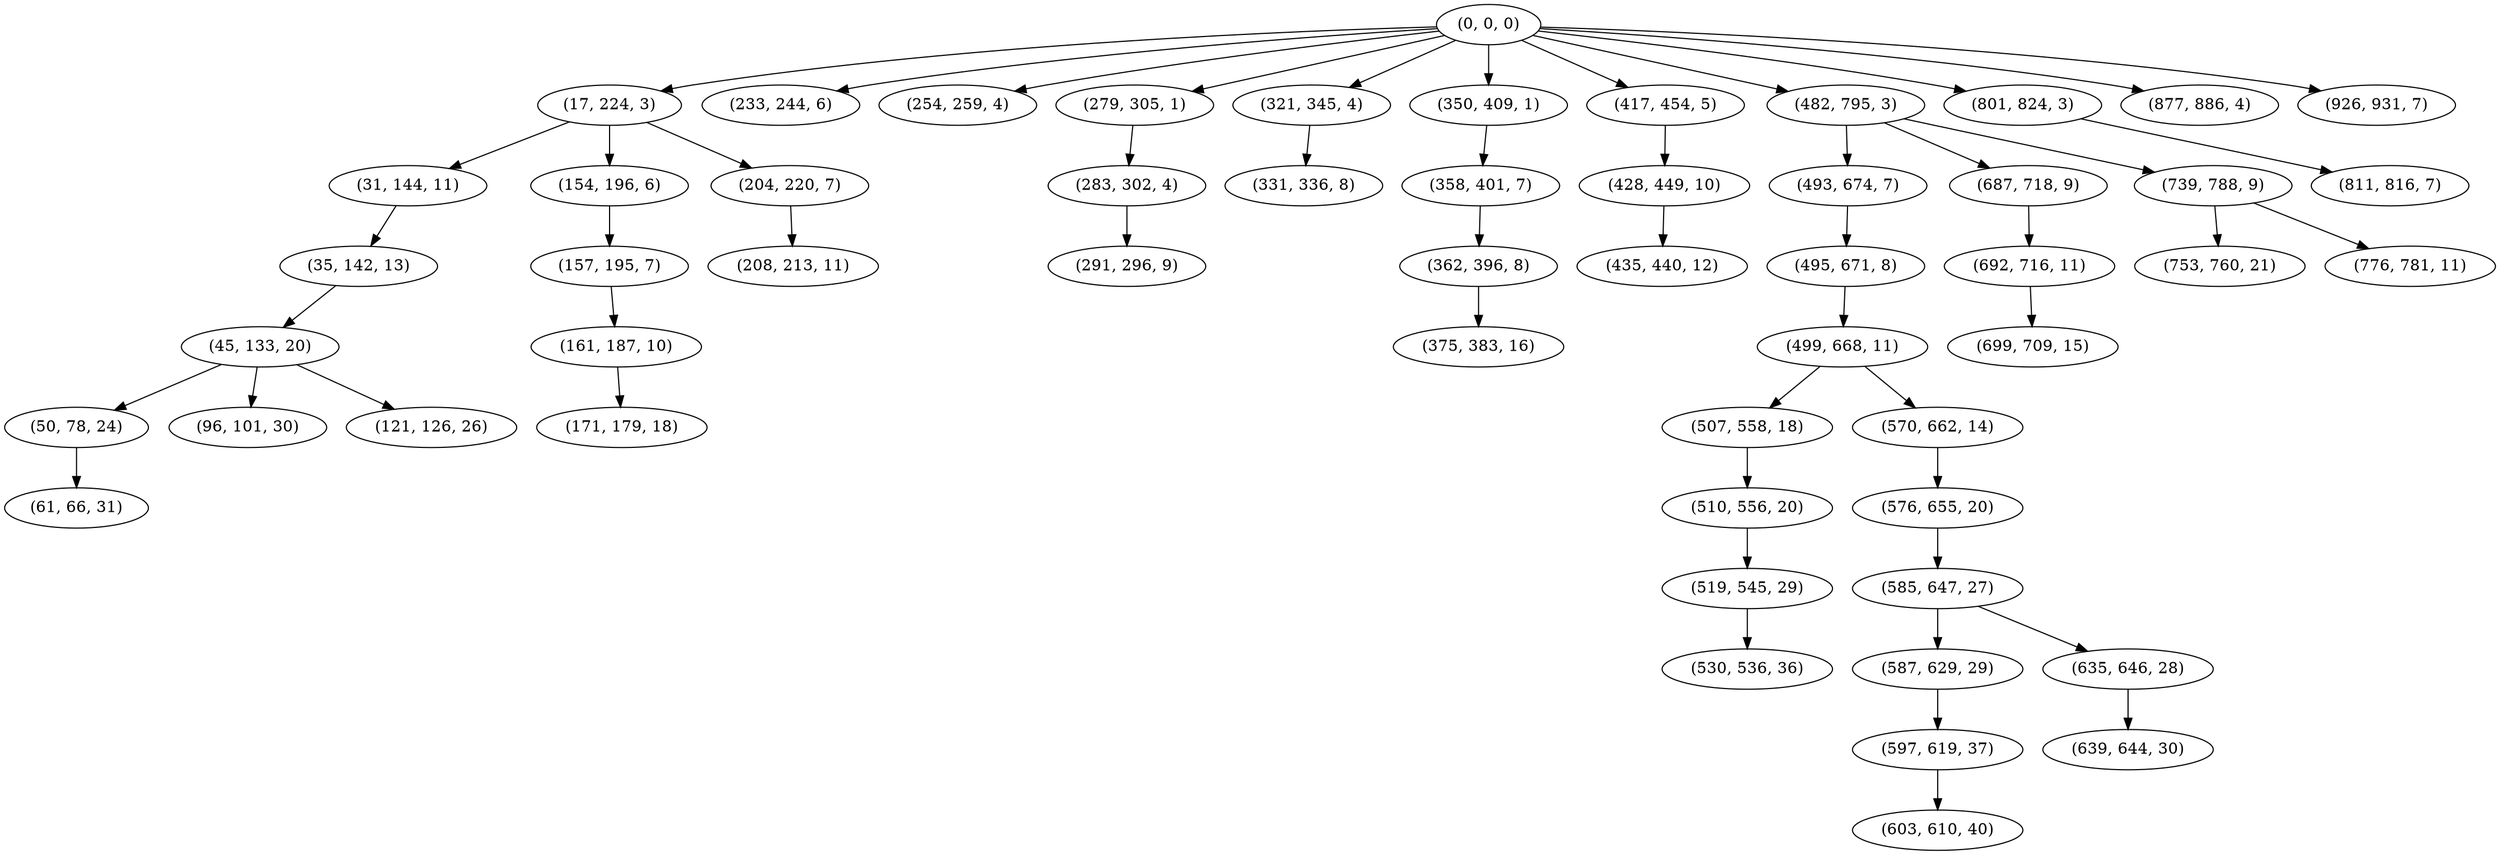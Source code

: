 digraph tree {
    "(0, 0, 0)";
    "(17, 224, 3)";
    "(31, 144, 11)";
    "(35, 142, 13)";
    "(45, 133, 20)";
    "(50, 78, 24)";
    "(61, 66, 31)";
    "(96, 101, 30)";
    "(121, 126, 26)";
    "(154, 196, 6)";
    "(157, 195, 7)";
    "(161, 187, 10)";
    "(171, 179, 18)";
    "(204, 220, 7)";
    "(208, 213, 11)";
    "(233, 244, 6)";
    "(254, 259, 4)";
    "(279, 305, 1)";
    "(283, 302, 4)";
    "(291, 296, 9)";
    "(321, 345, 4)";
    "(331, 336, 8)";
    "(350, 409, 1)";
    "(358, 401, 7)";
    "(362, 396, 8)";
    "(375, 383, 16)";
    "(417, 454, 5)";
    "(428, 449, 10)";
    "(435, 440, 12)";
    "(482, 795, 3)";
    "(493, 674, 7)";
    "(495, 671, 8)";
    "(499, 668, 11)";
    "(507, 558, 18)";
    "(510, 556, 20)";
    "(519, 545, 29)";
    "(530, 536, 36)";
    "(570, 662, 14)";
    "(576, 655, 20)";
    "(585, 647, 27)";
    "(587, 629, 29)";
    "(597, 619, 37)";
    "(603, 610, 40)";
    "(635, 646, 28)";
    "(639, 644, 30)";
    "(687, 718, 9)";
    "(692, 716, 11)";
    "(699, 709, 15)";
    "(739, 788, 9)";
    "(753, 760, 21)";
    "(776, 781, 11)";
    "(801, 824, 3)";
    "(811, 816, 7)";
    "(877, 886, 4)";
    "(926, 931, 7)";
    "(0, 0, 0)" -> "(17, 224, 3)";
    "(0, 0, 0)" -> "(233, 244, 6)";
    "(0, 0, 0)" -> "(254, 259, 4)";
    "(0, 0, 0)" -> "(279, 305, 1)";
    "(0, 0, 0)" -> "(321, 345, 4)";
    "(0, 0, 0)" -> "(350, 409, 1)";
    "(0, 0, 0)" -> "(417, 454, 5)";
    "(0, 0, 0)" -> "(482, 795, 3)";
    "(0, 0, 0)" -> "(801, 824, 3)";
    "(0, 0, 0)" -> "(877, 886, 4)";
    "(0, 0, 0)" -> "(926, 931, 7)";
    "(17, 224, 3)" -> "(31, 144, 11)";
    "(17, 224, 3)" -> "(154, 196, 6)";
    "(17, 224, 3)" -> "(204, 220, 7)";
    "(31, 144, 11)" -> "(35, 142, 13)";
    "(35, 142, 13)" -> "(45, 133, 20)";
    "(45, 133, 20)" -> "(50, 78, 24)";
    "(45, 133, 20)" -> "(96, 101, 30)";
    "(45, 133, 20)" -> "(121, 126, 26)";
    "(50, 78, 24)" -> "(61, 66, 31)";
    "(154, 196, 6)" -> "(157, 195, 7)";
    "(157, 195, 7)" -> "(161, 187, 10)";
    "(161, 187, 10)" -> "(171, 179, 18)";
    "(204, 220, 7)" -> "(208, 213, 11)";
    "(279, 305, 1)" -> "(283, 302, 4)";
    "(283, 302, 4)" -> "(291, 296, 9)";
    "(321, 345, 4)" -> "(331, 336, 8)";
    "(350, 409, 1)" -> "(358, 401, 7)";
    "(358, 401, 7)" -> "(362, 396, 8)";
    "(362, 396, 8)" -> "(375, 383, 16)";
    "(417, 454, 5)" -> "(428, 449, 10)";
    "(428, 449, 10)" -> "(435, 440, 12)";
    "(482, 795, 3)" -> "(493, 674, 7)";
    "(482, 795, 3)" -> "(687, 718, 9)";
    "(482, 795, 3)" -> "(739, 788, 9)";
    "(493, 674, 7)" -> "(495, 671, 8)";
    "(495, 671, 8)" -> "(499, 668, 11)";
    "(499, 668, 11)" -> "(507, 558, 18)";
    "(499, 668, 11)" -> "(570, 662, 14)";
    "(507, 558, 18)" -> "(510, 556, 20)";
    "(510, 556, 20)" -> "(519, 545, 29)";
    "(519, 545, 29)" -> "(530, 536, 36)";
    "(570, 662, 14)" -> "(576, 655, 20)";
    "(576, 655, 20)" -> "(585, 647, 27)";
    "(585, 647, 27)" -> "(587, 629, 29)";
    "(585, 647, 27)" -> "(635, 646, 28)";
    "(587, 629, 29)" -> "(597, 619, 37)";
    "(597, 619, 37)" -> "(603, 610, 40)";
    "(635, 646, 28)" -> "(639, 644, 30)";
    "(687, 718, 9)" -> "(692, 716, 11)";
    "(692, 716, 11)" -> "(699, 709, 15)";
    "(739, 788, 9)" -> "(753, 760, 21)";
    "(739, 788, 9)" -> "(776, 781, 11)";
    "(801, 824, 3)" -> "(811, 816, 7)";
}

